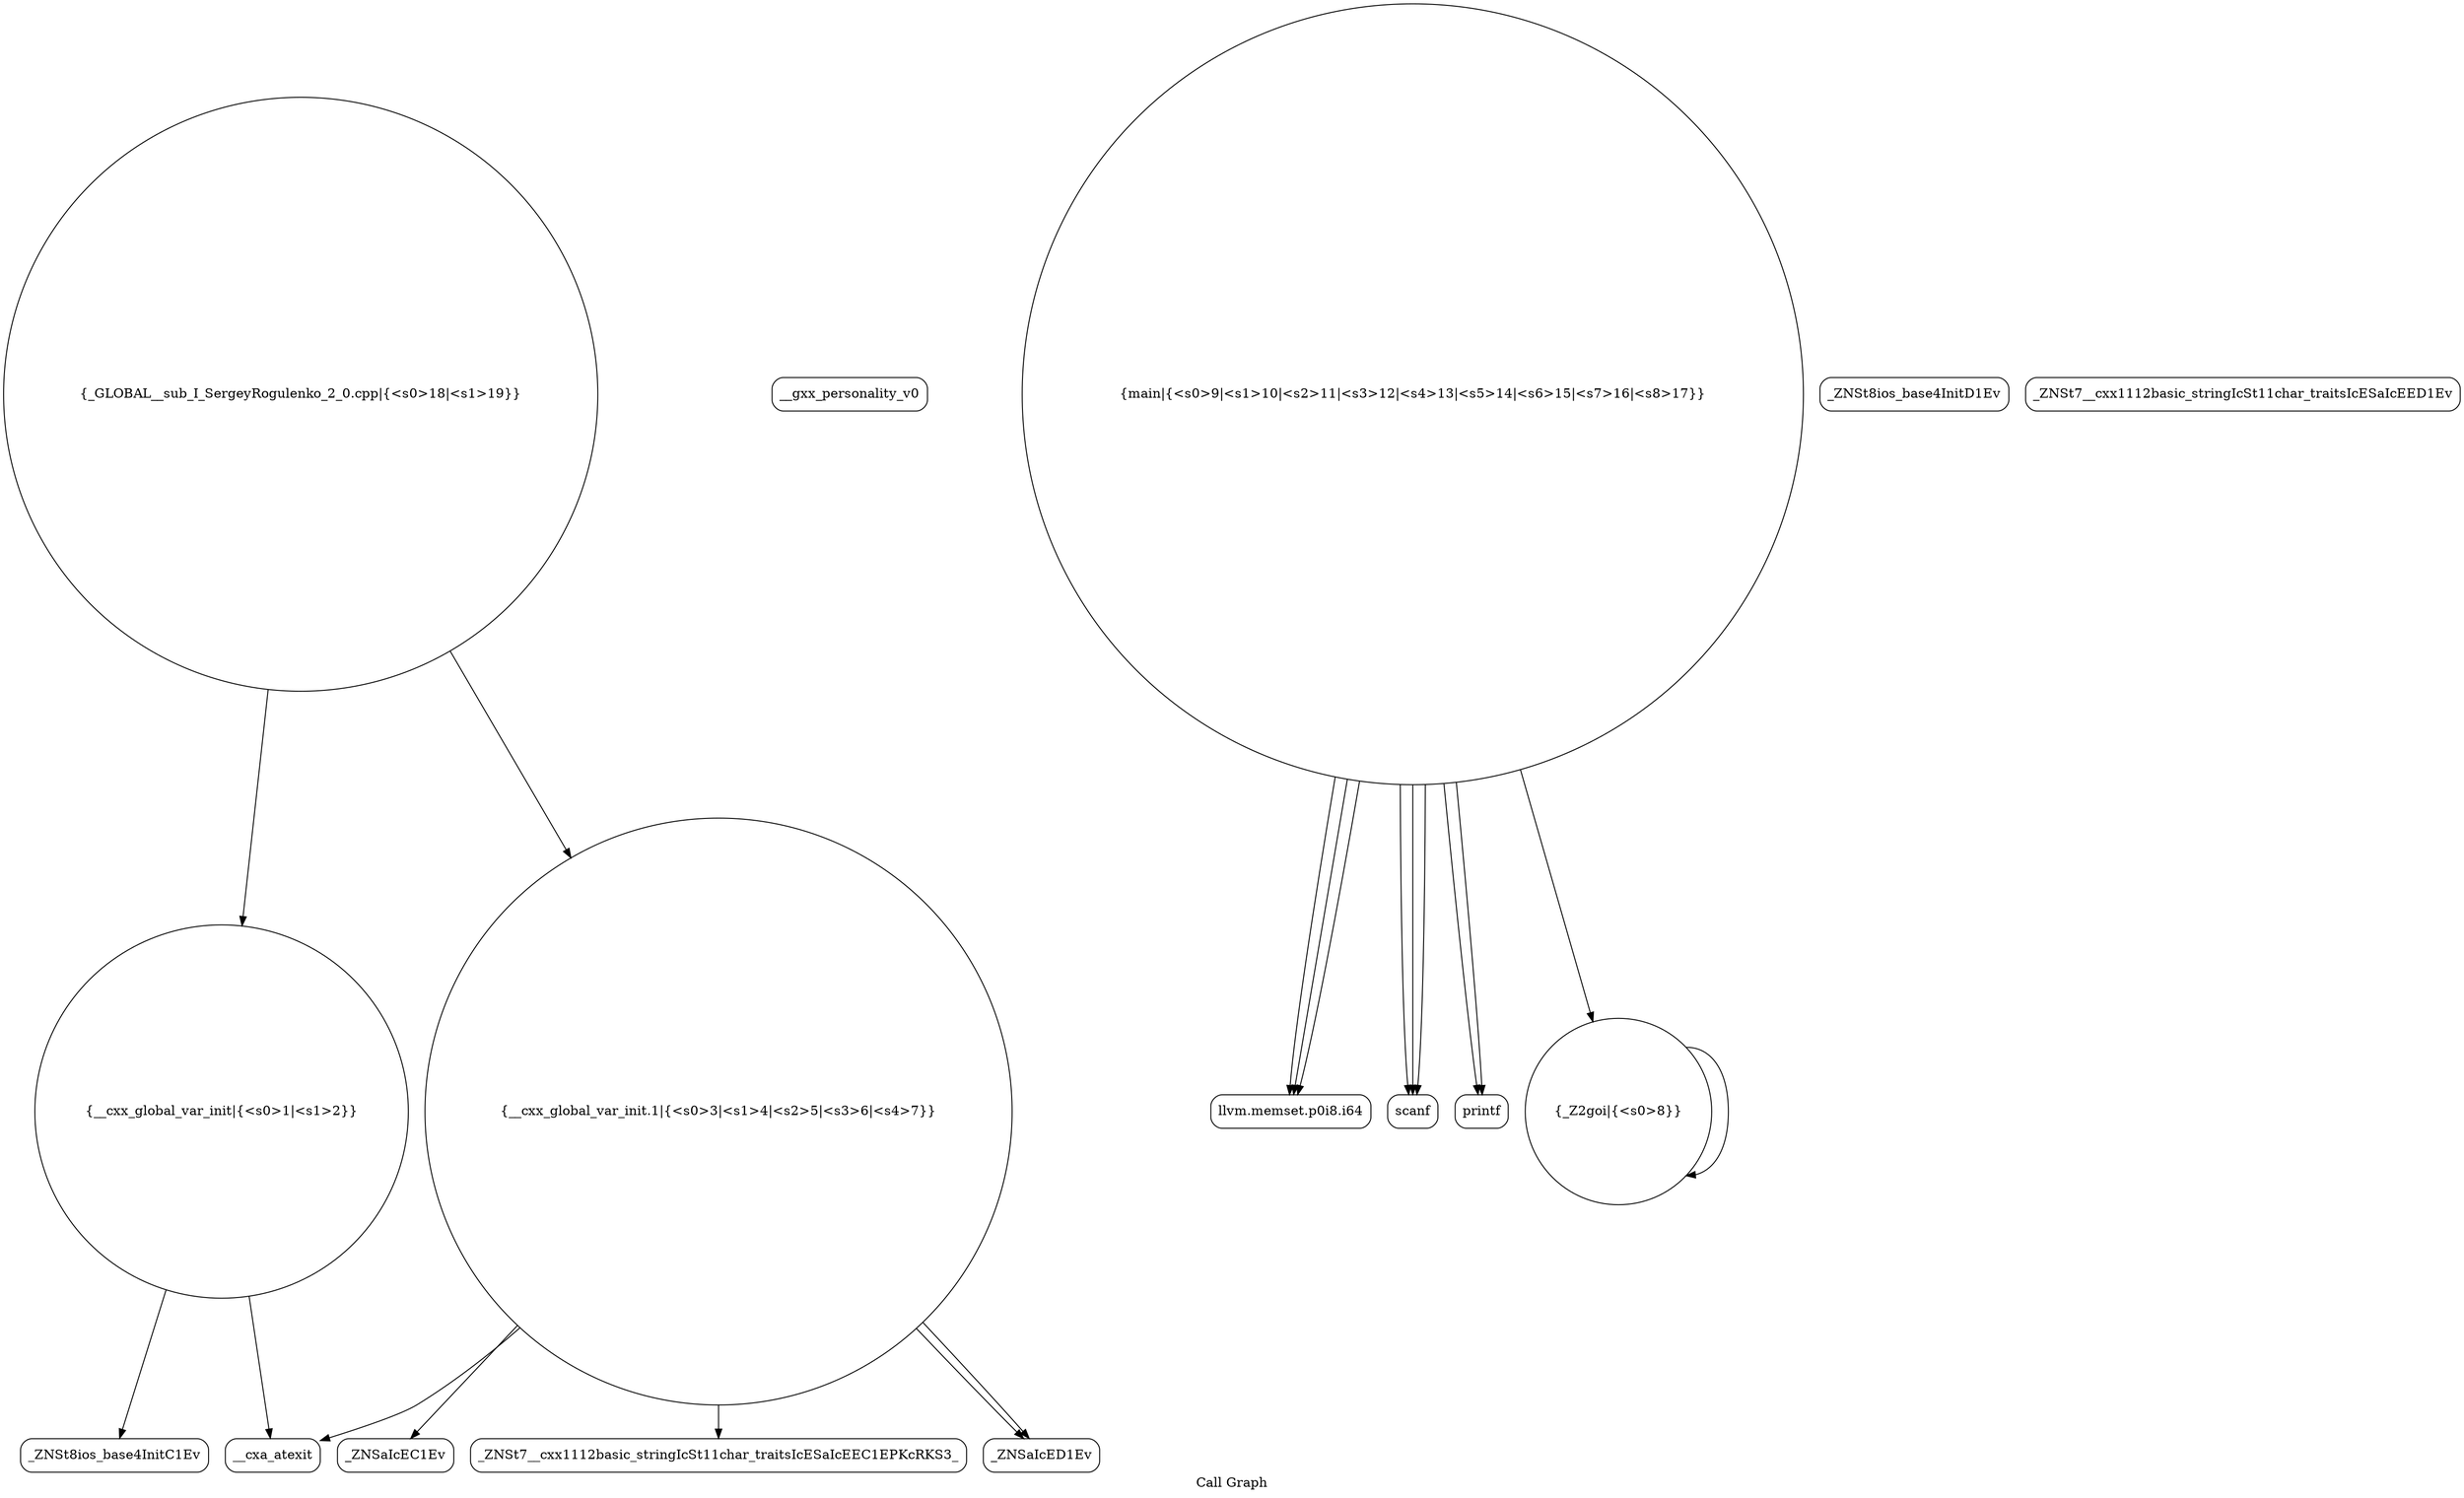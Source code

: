 digraph "Call Graph" {
	label="Call Graph";

	Node0x556168c96130 [shape=record,shape=circle,label="{__cxx_global_var_init|{<s0>1|<s1>2}}"];
	Node0x556168c96130:s0 -> Node0x556168c965c0[color=black];
	Node0x556168c96130:s1 -> Node0x556168c966c0[color=black];
	Node0x556168c968c0 [shape=record,shape=Mrecord,label="{__gxx_personality_v0}"];
	Node0x556168c96c40 [shape=record,shape=Mrecord,label="{llvm.memset.p0i8.i64}"];
	Node0x556168c96640 [shape=record,shape=Mrecord,label="{_ZNSt8ios_base4InitD1Ev}"];
	Node0x556168c969c0 [shape=record,shape=Mrecord,label="{_ZNSt7__cxx1112basic_stringIcSt11char_traitsIcESaIcEED1Ev}"];
	Node0x556168c96740 [shape=record,shape=circle,label="{__cxx_global_var_init.1|{<s0>3|<s1>4|<s2>5|<s3>6|<s4>7}}"];
	Node0x556168c96740:s0 -> Node0x556168c967c0[color=black];
	Node0x556168c96740:s1 -> Node0x556168c96840[color=black];
	Node0x556168c96740:s2 -> Node0x556168c96940[color=black];
	Node0x556168c96740:s3 -> Node0x556168c966c0[color=black];
	Node0x556168c96740:s4 -> Node0x556168c96940[color=black];
	Node0x556168c96ac0 [shape=record,shape=circle,label="{main|{<s0>9|<s1>10|<s2>11|<s3>12|<s4>13|<s5>14|<s6>15|<s7>16|<s8>17}}"];
	Node0x556168c96ac0:s0 -> Node0x556168c96b40[color=black];
	Node0x556168c96ac0:s1 -> Node0x556168c96bc0[color=black];
	Node0x556168c96ac0:s2 -> Node0x556168c96b40[color=black];
	Node0x556168c96ac0:s3 -> Node0x556168c96b40[color=black];
	Node0x556168c96ac0:s4 -> Node0x556168c96c40[color=black];
	Node0x556168c96ac0:s5 -> Node0x556168c96c40[color=black];
	Node0x556168c96ac0:s6 -> Node0x556168c96c40[color=black];
	Node0x556168c96ac0:s7 -> Node0x556168c96a40[color=black];
	Node0x556168c96ac0:s8 -> Node0x556168c96bc0[color=black];
	Node0x556168c96840 [shape=record,shape=Mrecord,label="{_ZNSt7__cxx1112basic_stringIcSt11char_traitsIcESaIcEEC1EPKcRKS3_}"];
	Node0x556168c96bc0 [shape=record,shape=Mrecord,label="{printf}"];
	Node0x556168c965c0 [shape=record,shape=Mrecord,label="{_ZNSt8ios_base4InitC1Ev}"];
	Node0x556168c96940 [shape=record,shape=Mrecord,label="{_ZNSaIcED1Ev}"];
	Node0x556168c96cc0 [shape=record,shape=circle,label="{_GLOBAL__sub_I_SergeyRogulenko_2_0.cpp|{<s0>18|<s1>19}}"];
	Node0x556168c96cc0:s0 -> Node0x556168c96130[color=black];
	Node0x556168c96cc0:s1 -> Node0x556168c96740[color=black];
	Node0x556168c966c0 [shape=record,shape=Mrecord,label="{__cxa_atexit}"];
	Node0x556168c96a40 [shape=record,shape=circle,label="{_Z2goi|{<s0>8}}"];
	Node0x556168c96a40:s0 -> Node0x556168c96a40[color=black];
	Node0x556168c967c0 [shape=record,shape=Mrecord,label="{_ZNSaIcEC1Ev}"];
	Node0x556168c96b40 [shape=record,shape=Mrecord,label="{scanf}"];
}
